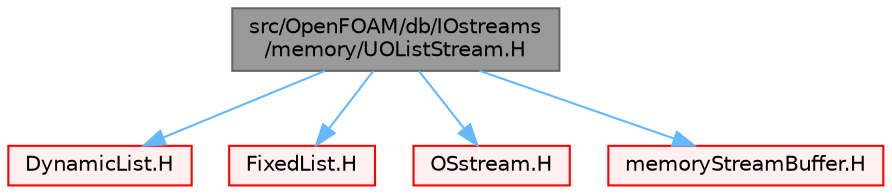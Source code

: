 digraph "src/OpenFOAM/db/IOstreams/memory/UOListStream.H"
{
 // LATEX_PDF_SIZE
  bgcolor="transparent";
  edge [fontname=Helvetica,fontsize=10,labelfontname=Helvetica,labelfontsize=10];
  node [fontname=Helvetica,fontsize=10,shape=box,height=0.2,width=0.4];
  Node1 [id="Node000001",label="src/OpenFOAM/db/IOstreams\l/memory/UOListStream.H",height=0.2,width=0.4,color="gray40", fillcolor="grey60", style="filled", fontcolor="black",tooltip=" "];
  Node1 -> Node2 [id="edge1_Node000001_Node000002",color="steelblue1",style="solid",tooltip=" "];
  Node2 [id="Node000002",label="DynamicList.H",height=0.2,width=0.4,color="red", fillcolor="#FFF0F0", style="filled",URL="$DynamicList_8H.html",tooltip=" "];
  Node1 -> Node89 [id="edge2_Node000001_Node000089",color="steelblue1",style="solid",tooltip=" "];
  Node89 [id="Node000089",label="FixedList.H",height=0.2,width=0.4,color="red", fillcolor="#FFF0F0", style="filled",URL="$FixedList_8H.html",tooltip=" "];
  Node1 -> Node37 [id="edge3_Node000001_Node000037",color="steelblue1",style="solid",tooltip=" "];
  Node37 [id="Node000037",label="OSstream.H",height=0.2,width=0.4,color="red", fillcolor="#FFF0F0", style="filled",URL="$OSstream_8H.html",tooltip=" "];
  Node1 -> Node96 [id="edge4_Node000001_Node000096",color="steelblue1",style="solid",tooltip=" "];
  Node96 [id="Node000096",label="memoryStreamBuffer.H",height=0.2,width=0.4,color="red", fillcolor="#FFF0F0", style="filled",URL="$memoryStreamBuffer_8H.html",tooltip=" "];
}
